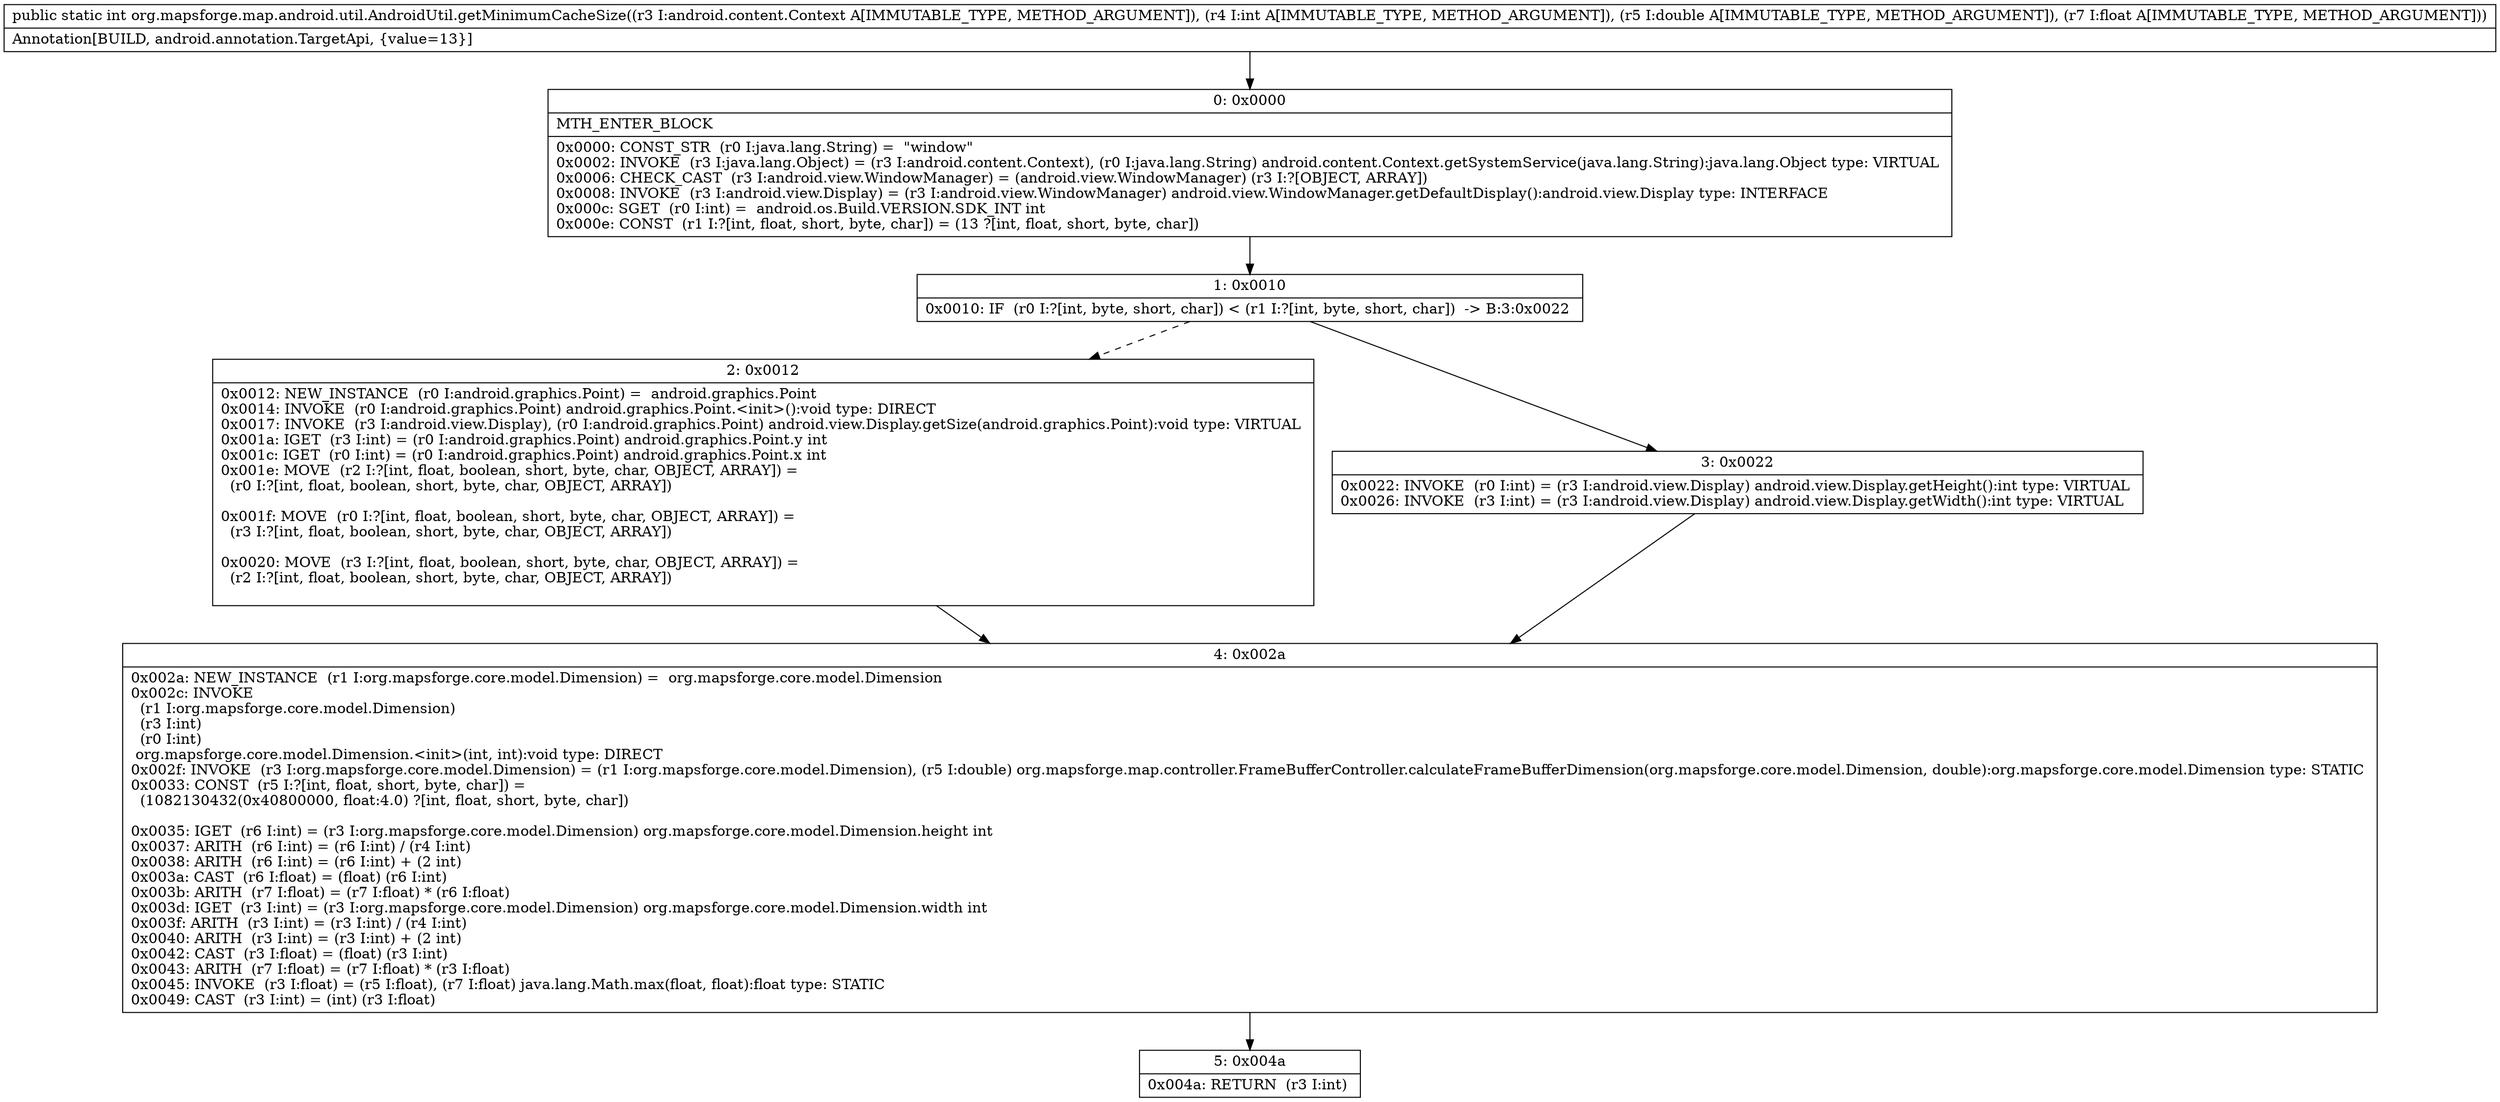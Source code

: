 digraph "CFG fororg.mapsforge.map.android.util.AndroidUtil.getMinimumCacheSize(Landroid\/content\/Context;IDF)I" {
Node_0 [shape=record,label="{0\:\ 0x0000|MTH_ENTER_BLOCK\l|0x0000: CONST_STR  (r0 I:java.lang.String) =  \"window\" \l0x0002: INVOKE  (r3 I:java.lang.Object) = (r3 I:android.content.Context), (r0 I:java.lang.String) android.content.Context.getSystemService(java.lang.String):java.lang.Object type: VIRTUAL \l0x0006: CHECK_CAST  (r3 I:android.view.WindowManager) = (android.view.WindowManager) (r3 I:?[OBJECT, ARRAY]) \l0x0008: INVOKE  (r3 I:android.view.Display) = (r3 I:android.view.WindowManager) android.view.WindowManager.getDefaultDisplay():android.view.Display type: INTERFACE \l0x000c: SGET  (r0 I:int) =  android.os.Build.VERSION.SDK_INT int \l0x000e: CONST  (r1 I:?[int, float, short, byte, char]) = (13 ?[int, float, short, byte, char]) \l}"];
Node_1 [shape=record,label="{1\:\ 0x0010|0x0010: IF  (r0 I:?[int, byte, short, char]) \< (r1 I:?[int, byte, short, char])  \-\> B:3:0x0022 \l}"];
Node_2 [shape=record,label="{2\:\ 0x0012|0x0012: NEW_INSTANCE  (r0 I:android.graphics.Point) =  android.graphics.Point \l0x0014: INVOKE  (r0 I:android.graphics.Point) android.graphics.Point.\<init\>():void type: DIRECT \l0x0017: INVOKE  (r3 I:android.view.Display), (r0 I:android.graphics.Point) android.view.Display.getSize(android.graphics.Point):void type: VIRTUAL \l0x001a: IGET  (r3 I:int) = (r0 I:android.graphics.Point) android.graphics.Point.y int \l0x001c: IGET  (r0 I:int) = (r0 I:android.graphics.Point) android.graphics.Point.x int \l0x001e: MOVE  (r2 I:?[int, float, boolean, short, byte, char, OBJECT, ARRAY]) = \l  (r0 I:?[int, float, boolean, short, byte, char, OBJECT, ARRAY])\l \l0x001f: MOVE  (r0 I:?[int, float, boolean, short, byte, char, OBJECT, ARRAY]) = \l  (r3 I:?[int, float, boolean, short, byte, char, OBJECT, ARRAY])\l \l0x0020: MOVE  (r3 I:?[int, float, boolean, short, byte, char, OBJECT, ARRAY]) = \l  (r2 I:?[int, float, boolean, short, byte, char, OBJECT, ARRAY])\l \l}"];
Node_3 [shape=record,label="{3\:\ 0x0022|0x0022: INVOKE  (r0 I:int) = (r3 I:android.view.Display) android.view.Display.getHeight():int type: VIRTUAL \l0x0026: INVOKE  (r3 I:int) = (r3 I:android.view.Display) android.view.Display.getWidth():int type: VIRTUAL \l}"];
Node_4 [shape=record,label="{4\:\ 0x002a|0x002a: NEW_INSTANCE  (r1 I:org.mapsforge.core.model.Dimension) =  org.mapsforge.core.model.Dimension \l0x002c: INVOKE  \l  (r1 I:org.mapsforge.core.model.Dimension)\l  (r3 I:int)\l  (r0 I:int)\l org.mapsforge.core.model.Dimension.\<init\>(int, int):void type: DIRECT \l0x002f: INVOKE  (r3 I:org.mapsforge.core.model.Dimension) = (r1 I:org.mapsforge.core.model.Dimension), (r5 I:double) org.mapsforge.map.controller.FrameBufferController.calculateFrameBufferDimension(org.mapsforge.core.model.Dimension, double):org.mapsforge.core.model.Dimension type: STATIC \l0x0033: CONST  (r5 I:?[int, float, short, byte, char]) = \l  (1082130432(0x40800000, float:4.0) ?[int, float, short, byte, char])\l \l0x0035: IGET  (r6 I:int) = (r3 I:org.mapsforge.core.model.Dimension) org.mapsforge.core.model.Dimension.height int \l0x0037: ARITH  (r6 I:int) = (r6 I:int) \/ (r4 I:int) \l0x0038: ARITH  (r6 I:int) = (r6 I:int) + (2 int) \l0x003a: CAST  (r6 I:float) = (float) (r6 I:int) \l0x003b: ARITH  (r7 I:float) = (r7 I:float) * (r6 I:float) \l0x003d: IGET  (r3 I:int) = (r3 I:org.mapsforge.core.model.Dimension) org.mapsforge.core.model.Dimension.width int \l0x003f: ARITH  (r3 I:int) = (r3 I:int) \/ (r4 I:int) \l0x0040: ARITH  (r3 I:int) = (r3 I:int) + (2 int) \l0x0042: CAST  (r3 I:float) = (float) (r3 I:int) \l0x0043: ARITH  (r7 I:float) = (r7 I:float) * (r3 I:float) \l0x0045: INVOKE  (r3 I:float) = (r5 I:float), (r7 I:float) java.lang.Math.max(float, float):float type: STATIC \l0x0049: CAST  (r3 I:int) = (int) (r3 I:float) \l}"];
Node_5 [shape=record,label="{5\:\ 0x004a|0x004a: RETURN  (r3 I:int) \l}"];
MethodNode[shape=record,label="{public static int org.mapsforge.map.android.util.AndroidUtil.getMinimumCacheSize((r3 I:android.content.Context A[IMMUTABLE_TYPE, METHOD_ARGUMENT]), (r4 I:int A[IMMUTABLE_TYPE, METHOD_ARGUMENT]), (r5 I:double A[IMMUTABLE_TYPE, METHOD_ARGUMENT]), (r7 I:float A[IMMUTABLE_TYPE, METHOD_ARGUMENT]))  | Annotation[BUILD, android.annotation.TargetApi, \{value=13\}]\l}"];
MethodNode -> Node_0;
Node_0 -> Node_1;
Node_1 -> Node_2[style=dashed];
Node_1 -> Node_3;
Node_2 -> Node_4;
Node_3 -> Node_4;
Node_4 -> Node_5;
}

